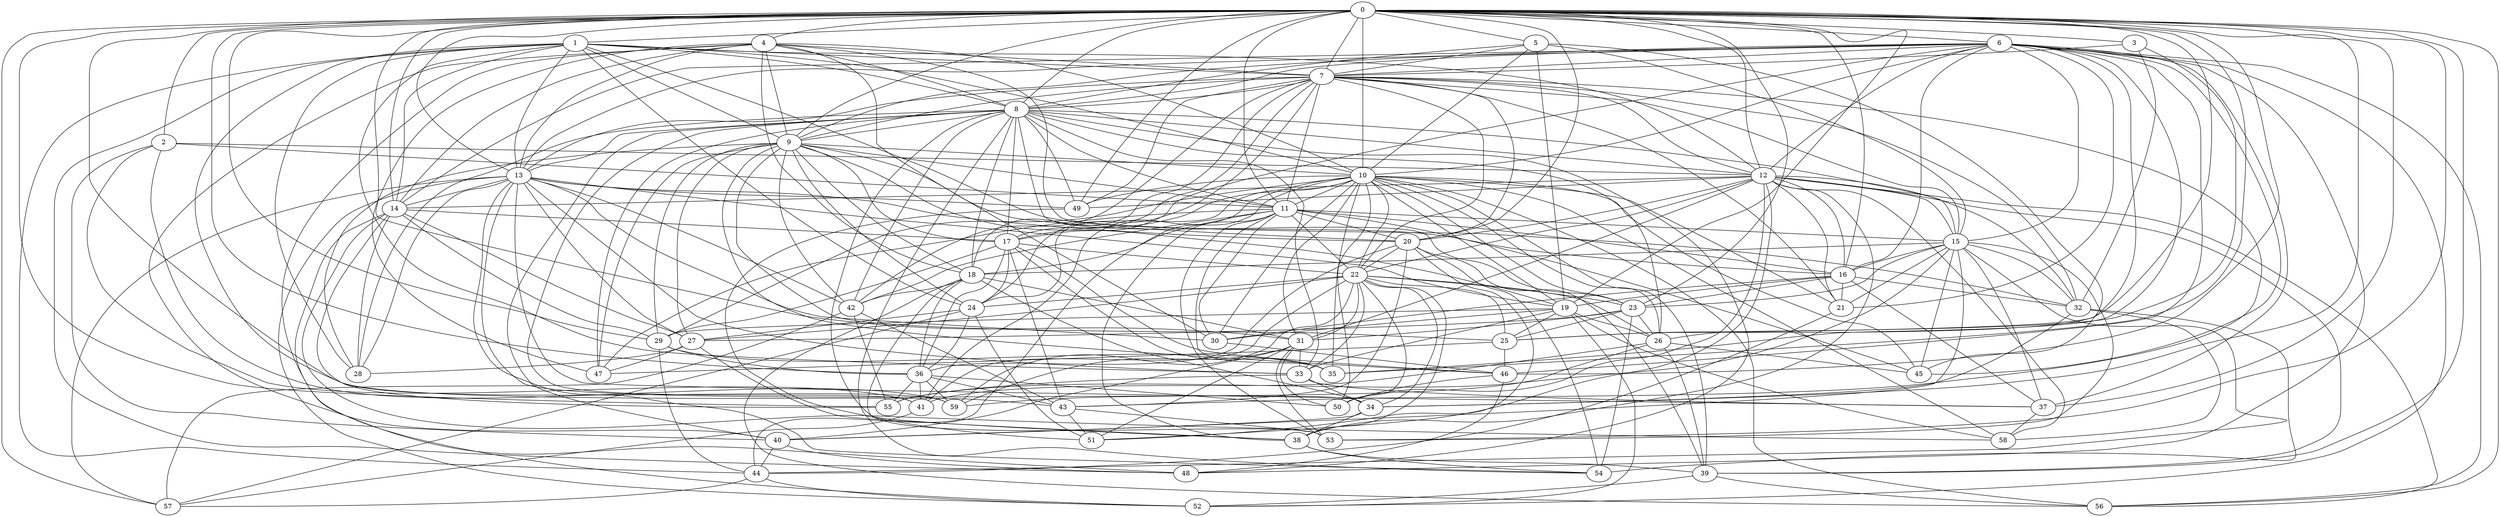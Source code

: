 strict graph "" {
	0	[w=-16];
	1	[w=-12];
	0 -- 1	[w=-3];
	2	[w=6];
	0 -- 2	[w=10];
	3	[w=5];
	0 -- 3	[w=-15];
	4	[w=-11];
	0 -- 4	[w=11];
	5	[w=-3];
	0 -- 5	[w=7];
	6	[w=7];
	0 -- 6	[w=-2];
	7	[w=-8];
	0 -- 7	[w=-15];
	8	[w=7];
	0 -- 8	[w=11];
	9	[w=9];
	0 -- 9	[w=-2];
	10	[w=-10];
	0 -- 10	[w=12];
	11	[w=15];
	0 -- 11	[w=-8];
	12	[w=7];
	0 -- 12	[w=-9];
	13	[w=-3];
	0 -- 13	[w=14];
	14	[w=9];
	0 -- 14	[w=-12];
	16	[w=5];
	0 -- 16	[w=6];
	19	[w=10];
	0 -- 19	[w=2];
	20	[w=-9];
	0 -- 20	[w=5];
	23	[w=10];
	0 -- 23	[w=-13];
	25	[w=-6];
	0 -- 25	[w=13];
	29	[w=7];
	0 -- 29	[w=3];
	31	[w=9];
	0 -- 31	[w=11];
	34	[w=4];
	0 -- 34	[w=-12];
	35	[w=11];
	0 -- 35	[w=12];
	36	[w=-12];
	0 -- 36	[w=11];
	37	[w=-4];
	0 -- 37	[w=3];
	39	[w=4];
	0 -- 39	[w=8];
	43	[w=-9];
	0 -- 43	[w=8];
	46	[w=-5];
	0 -- 46	[w=2];
	49	[w=-4];
	0 -- 49	[w=-10];
	53	[w=-11];
	0 -- 53	[w=-15];
	55	[w=-3];
	0 -- 55	[w=-6];
	56	[w=15];
	0 -- 56	[w=-5];
	57	[w=3];
	0 -- 57	[w=-10];
	1 -- 7	[w=12];
	1 -- 8	[w=-15];
	1 -- 9	[w=-11];
	1 -- 10	[w=12];
	1 -- 12	[w=14];
	1 -- 13	[w=14];
	1 -- 14	[w=-2];
	1 -- 16	[w=-8];
	24	[w=3];
	1 -- 24	[w=7];
	28	[w=-15];
	1 -- 28	[w=13];
	33	[w=-15];
	1 -- 33	[w=11];
	44	[w=-11];
	1 -- 44	[w=4];
	48	[w=14];
	1 -- 48	[w=14];
	59	[w=-14];
	1 -- 59	[w=13];
	2 -- 11	[w=-3];
	2 -- 12	[w=-10];
	40	[w=10];
	2 -- 40	[w=5];
	41	[w=-9];
	2 -- 41	[w=-15];
	2 -- 59	[w=-9];
	3 -- 7	[w=6];
	3 -- 25	[w=4];
	32	[w=4];
	3 -- 32	[w=-11];
	4 -- 7	[w=8];
	4 -- 8	[w=-15];
	4 -- 9	[w=-13];
	4 -- 10	[w=-3];
	4 -- 13	[w=14];
	4 -- 14	[w=15];
	18	[w=5];
	4 -- 18	[w=3];
	30	[w=-16];
	4 -- 30	[w=2];
	4 -- 32	[w=11];
	4 -- 40	[w=-8];
	47	[w=7];
	4 -- 47	[w=7];
	4 -- 48	[w=-4];
	5 -- 7	[w=-14];
	5 -- 8	[w=-2];
	5 -- 10	[w=-14];
	15	[w=-5];
	5 -- 15	[w=11];
	5 -- 19	[w=-14];
	45	[w=-15];
	5 -- 45	[w=-7];
	6 -- 7	[w=6];
	6 -- 8	[w=15];
	6 -- 9	[w=-7];
	6 -- 10	[w=-10];
	6 -- 12	[w=-9];
	6 -- 13	[w=-2];
	6 -- 14	[w=-11];
	6 -- 15	[w=-15];
	6 -- 16	[w=6];
	17	[w=9];
	6 -- 17	[w=10];
	21	[w=-13];
	6 -- 21	[w=-15];
	26	[w=8];
	6 -- 26	[w=-6];
	6 -- 35	[w=-4];
	6 -- 37	[w=-2];
	6 -- 45	[w=15];
	6 -- 46	[w=12];
	6 -- 48	[w=-9];
	52	[w=-15];
	6 -- 52	[w=10];
	6 -- 56	[w=-2];
	7 -- 8	[w=-9];
	7 -- 9	[w=-8];
	7 -- 11	[w=16];
	7 -- 12	[w=8];
	7 -- 13	[w=9];
	7 -- 15	[w=-16];
	7 -- 17	[w=10];
	7 -- 18	[w=-6];
	7 -- 20	[w=4];
	7 -- 21	[w=11];
	22	[w=16];
	7 -- 22	[w=9];
	7 -- 24	[w=-2];
	7 -- 32	[w=14];
	42	[w=-14];
	7 -- 42	[w=8];
	7 -- 43	[w=-11];
	7 -- 49	[w=-15];
	8 -- 9	[w=3];
	8 -- 11	[w=10];
	8 -- 12	[w=10];
	8 -- 13	[w=-11];
	8 -- 15	[w=14];
	8 -- 17	[w=10];
	8 -- 18	[w=12];
	8 -- 23	[w=6];
	8 -- 26	[w=5];
	8 -- 28	[w=14];
	8 -- 33	[w=-15];
	8 -- 40	[w=6];
	8 -- 41	[w=3];
	8 -- 42	[w=-12];
	8 -- 47	[w=-9];
	8 -- 48	[w=11];
	8 -- 49	[w=-2];
	8 -- 53	[w=-13];
	54	[w=11];
	8 -- 54	[w=10];
	9 -- 10	[w=6];
	9 -- 11	[w=-11];
	9 -- 17	[w=-8];
	9 -- 18	[w=7];
	9 -- 19	[w=-4];
	9 -- 20	[w=10];
	9 -- 24	[w=3];
	9 -- 25	[w=-3];
	27	[w=-3];
	9 -- 27	[w=-16];
	9 -- 28	[w=-12];
	9 -- 29	[w=7];
	9 -- 42	[w=10];
	9 -- 46	[w=-9];
	9 -- 47	[w=5];
	10 -- 11	[w=-15];
	10 -- 17	[w=-7];
	10 -- 19	[w=7];
	10 -- 21	[w=13];
	10 -- 22	[w=13];
	10 -- 23	[w=13];
	10 -- 24	[w=-2];
	10 -- 26	[w=-11];
	10 -- 29	[w=12];
	10 -- 30	[w=-14];
	10 -- 31	[w=-5];
	10 -- 35	[w=-11];
	10 -- 39	[w=-6];
	10 -- 41	[w=15];
	10 -- 44	[w=13];
	10 -- 45	[w=-16];
	10 -- 49	[w=-4];
	50	[w=3];
	10 -- 50	[w=3];
	10 -- 56	[w=-16];
	58	[w=-6];
	10 -- 58	[w=10];
	11 -- 15	[w=16];
	11 -- 16	[w=6];
	11 -- 18	[w=-15];
	11 -- 20	[w=8];
	11 -- 22	[w=-9];
	11 -- 30	[w=-9];
	11 -- 35	[w=-2];
	38	[w=-6];
	11 -- 38	[w=11];
	11 -- 42	[w=16];
	11 -- 45	[w=7];
	11 -- 47	[w=11];
	11 -- 53	[w=-7];
	12 -- 14	[w=-4];
	12 -- 15	[w=8];
	12 -- 16	[w=2];
	12 -- 20	[w=-13];
	12 -- 21	[w=6];
	12 -- 22	[w=8];
	12 -- 31	[w=-2];
	12 -- 32	[w=14];
	12 -- 38	[w=8];
	12 -- 39	[w=-15];
	12 -- 49	[w=5];
	12 -- 50	[w=14];
	51	[w=13];
	12 -- 51	[w=-10];
	12 -- 56	[w=-16];
	12 -- 58	[w=3];
	13 -- 14	[w=-7];
	13 -- 19	[w=-3];
	13 -- 20	[w=-13];
	13 -- 27	[w=11];
	13 -- 28	[w=-16];
	13 -- 30	[w=14];
	13 -- 33	[w=2];
	13 -- 34	[w=7];
	13 -- 37	[w=-15];
	13 -- 42	[w=13];
	13 -- 49	[w=15];
	13 -- 52	[w=13];
	13 -- 54	[w=-3];
	13 -- 57	[w=6];
	14 -- 17	[w=-15];
	14 -- 27	[w=-7];
	14 -- 28	[w=6];
	14 -- 29	[w=12];
	14 -- 52	[w=15];
	14 -- 55	[w=-15];
	14 -- 58	[w=-15];
	15 -- 16	[w=-8];
	15 -- 18	[w=-3];
	15 -- 21	[w=4];
	15 -- 23	[w=11];
	15 -- 32	[w=-9];
	15 -- 37	[w=-14];
	15 -- 40	[w=10];
	15 -- 44	[w=16];
	15 -- 45	[w=5];
	15 -- 53	[w=-10];
	15 -- 55	[w=13];
	16 -- 19	[w=9];
	16 -- 21	[w=-7];
	16 -- 23	[w=-10];
	16 -- 30	[w=-10];
	16 -- 32	[w=7];
	16 -- 37	[w=5];
	17 -- 22	[w=-8];
	17 -- 24	[w=7];
	17 -- 29	[w=10];
	17 -- 35	[w=-12];
	17 -- 36	[w=4];
	17 -- 43	[w=11];
	17 -- 46	[w=-4];
	18 -- 31	[w=-15];
	18 -- 34	[w=-7];
	18 -- 36	[w=10];
	18 -- 38	[w=-16];
	18 -- 42	[w=13];
	18 -- 56	[w=-4];
	19 -- 25	[w=-9];
	19 -- 26	[w=-4];
	19 -- 29	[w=13];
	19 -- 30	[w=15];
	19 -- 33	[w=-10];
	19 -- 52	[w=-13];
	19 -- 58	[w=4];
	20 -- 22	[w=12];
	20 -- 36	[w=-10];
	20 -- 39	[w=9];
	20 -- 43	[w=-5];
	20 -- 51	[w=5];
	20 -- 54	[w=13];
	21 -- 44	[w=-9];
	22 -- 23	[w=-5];
	22 -- 24	[w=-7];
	22 -- 25	[w=10];
	22 -- 26	[w=-9];
	22 -- 27	[w=-10];
	22 -- 31	[w=9];
	22 -- 33	[w=-13];
	22 -- 34	[w=-16];
	22 -- 38	[w=10];
	22 -- 41	[w=-12];
	22 -- 50	[w=2];
	22 -- 59	[w=6];
	23 -- 25	[w=14];
	23 -- 26	[w=7];
	23 -- 27	[w=-11];
	23 -- 31	[w=-16];
	23 -- 54	[w=2];
	24 -- 27	[w=9];
	24 -- 36	[w=-11];
	24 -- 51	[w=-11];
	24 -- 57	[w=15];
	25 -- 46	[w=11];
	25 -- 47	[w=9];
	26 -- 39	[w=8];
	26 -- 41	[w=-9];
	26 -- 45	[w=15];
	26 -- 59	[w=-11];
	27 -- 28	[w=-5];
	27 -- 38	[w=14];
	27 -- 47	[w=10];
	29 -- 35	[w=14];
	29 -- 36	[w=2];
	29 -- 44	[w=-10];
	30 -- 46	[w=-4];
	31 -- 33	[w=-8];
	31 -- 40	[w=-2];
	31 -- 50	[w=7];
	31 -- 51	[w=16];
	31 -- 53	[w=2];
	31 -- 59	[w=2];
	32 -- 34	[w=6];
	32 -- 54	[w=9];
	32 -- 58	[w=-9];
	33 -- 34	[w=6];
	33 -- 37	[w=-15];
	33 -- 55	[w=-3];
	34 -- 38	[w=-6];
	34 -- 40	[w=9];
	36 -- 41	[w=-13];
	36 -- 43	[w=-14];
	36 -- 50	[w=-2];
	36 -- 55	[w=-2];
	36 -- 59	[w=9];
	37 -- 58	[w=-4];
	38 -- 39	[w=9];
	38 -- 54	[w=-10];
	39 -- 52	[w=13];
	39 -- 56	[w=-8];
	40 -- 44	[w=-11];
	40 -- 48	[w=-13];
	41 -- 57	[w=14];
	42 -- 43	[w=-10];
	42 -- 55	[w=9];
	42 -- 57	[w=3];
	43 -- 51	[w=15];
	43 -- 53	[w=-7];
	44 -- 52	[w=14];
	44 -- 57	[w=10];
	46 -- 48	[w=-9];
	46 -- 50	[w=-13];
	49 -- 51	[w=-10];
}
